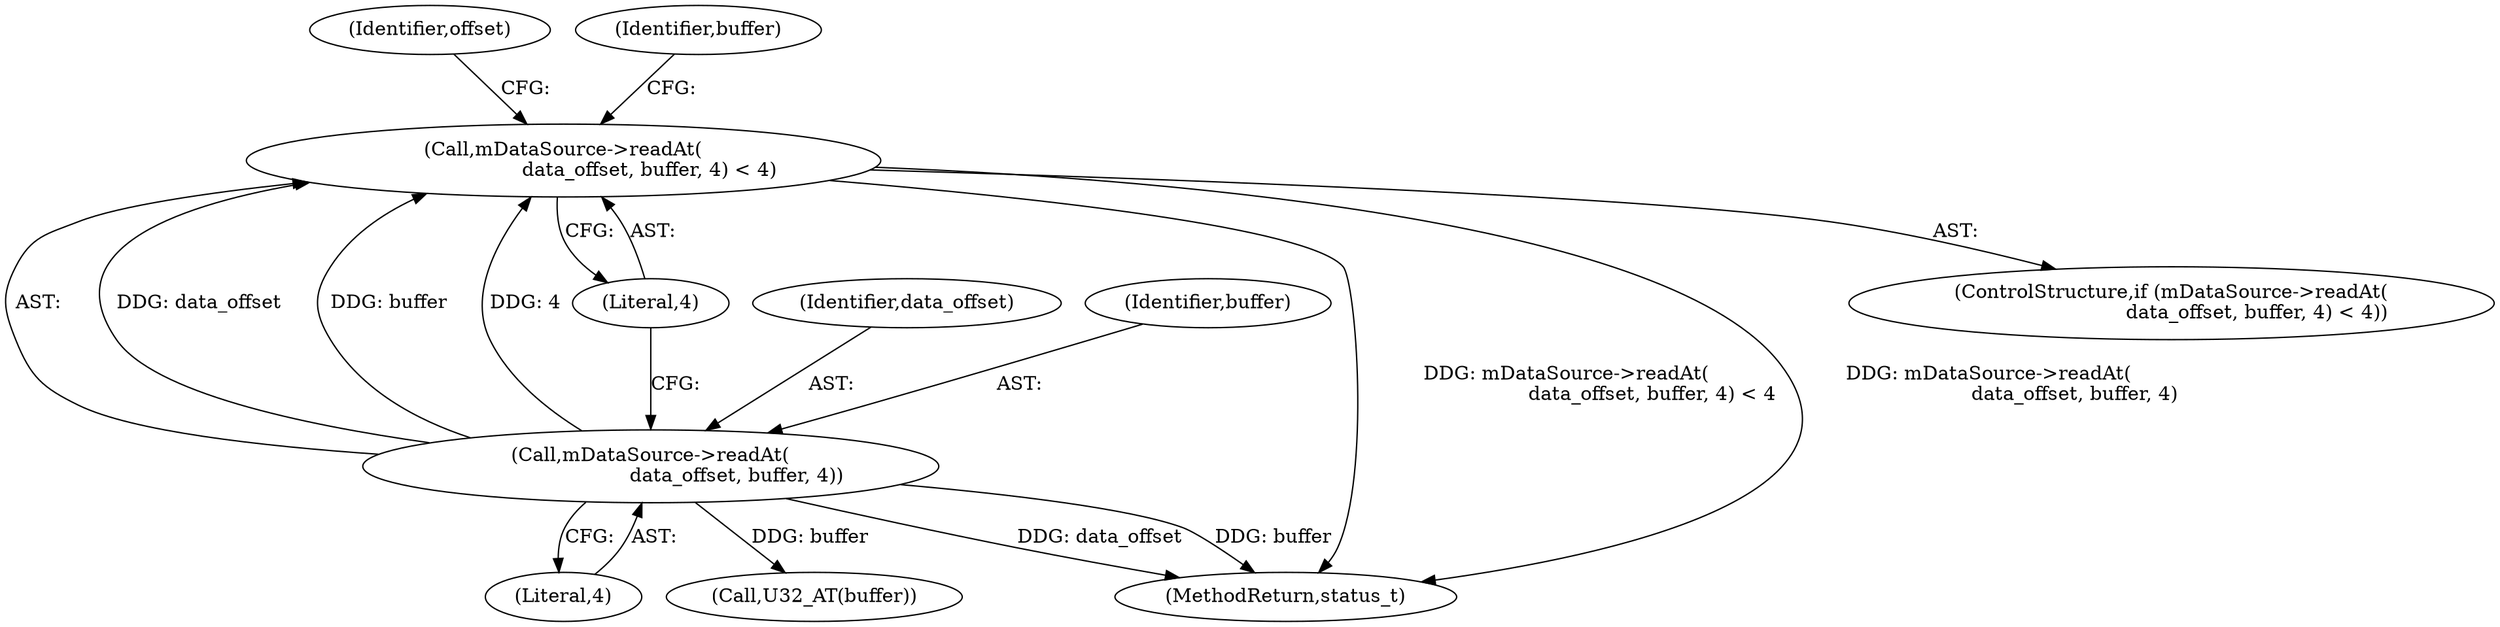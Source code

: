 digraph "0_Android_8a3a2f6ea7defe1a81bb32b3c9f3537f84749b9d@API" {
"1002983" [label="(Call,mDataSource->readAt(\n                            data_offset, buffer, 4) < 4)"];
"1002984" [label="(Call,mDataSource->readAt(\n                            data_offset, buffer, 4))"];
"1002983" [label="(Call,mDataSource->readAt(\n                            data_offset, buffer, 4) < 4)"];
"1002987" [label="(Literal,4)"];
"1002988" [label="(Literal,4)"];
"1002992" [label="(Identifier,offset)"];
"1002999" [label="(Identifier,buffer)"];
"1002982" [label="(ControlStructure,if (mDataSource->readAt(\n                            data_offset, buffer, 4) < 4))"];
"1002984" [label="(Call,mDataSource->readAt(\n                            data_offset, buffer, 4))"];
"1002985" [label="(Identifier,data_offset)"];
"1002998" [label="(Call,U32_AT(buffer))"];
"1002986" [label="(Identifier,buffer)"];
"1003903" [label="(MethodReturn,status_t)"];
"1002983" -> "1002982"  [label="AST: "];
"1002983" -> "1002988"  [label="CFG: "];
"1002984" -> "1002983"  [label="AST: "];
"1002988" -> "1002983"  [label="AST: "];
"1002992" -> "1002983"  [label="CFG: "];
"1002999" -> "1002983"  [label="CFG: "];
"1002983" -> "1003903"  [label="DDG: mDataSource->readAt(\n                            data_offset, buffer, 4) < 4"];
"1002983" -> "1003903"  [label="DDG: mDataSource->readAt(\n                            data_offset, buffer, 4)"];
"1002984" -> "1002983"  [label="DDG: data_offset"];
"1002984" -> "1002983"  [label="DDG: buffer"];
"1002984" -> "1002983"  [label="DDG: 4"];
"1002984" -> "1002987"  [label="CFG: "];
"1002985" -> "1002984"  [label="AST: "];
"1002986" -> "1002984"  [label="AST: "];
"1002987" -> "1002984"  [label="AST: "];
"1002988" -> "1002984"  [label="CFG: "];
"1002984" -> "1003903"  [label="DDG: data_offset"];
"1002984" -> "1003903"  [label="DDG: buffer"];
"1002984" -> "1002998"  [label="DDG: buffer"];
}
